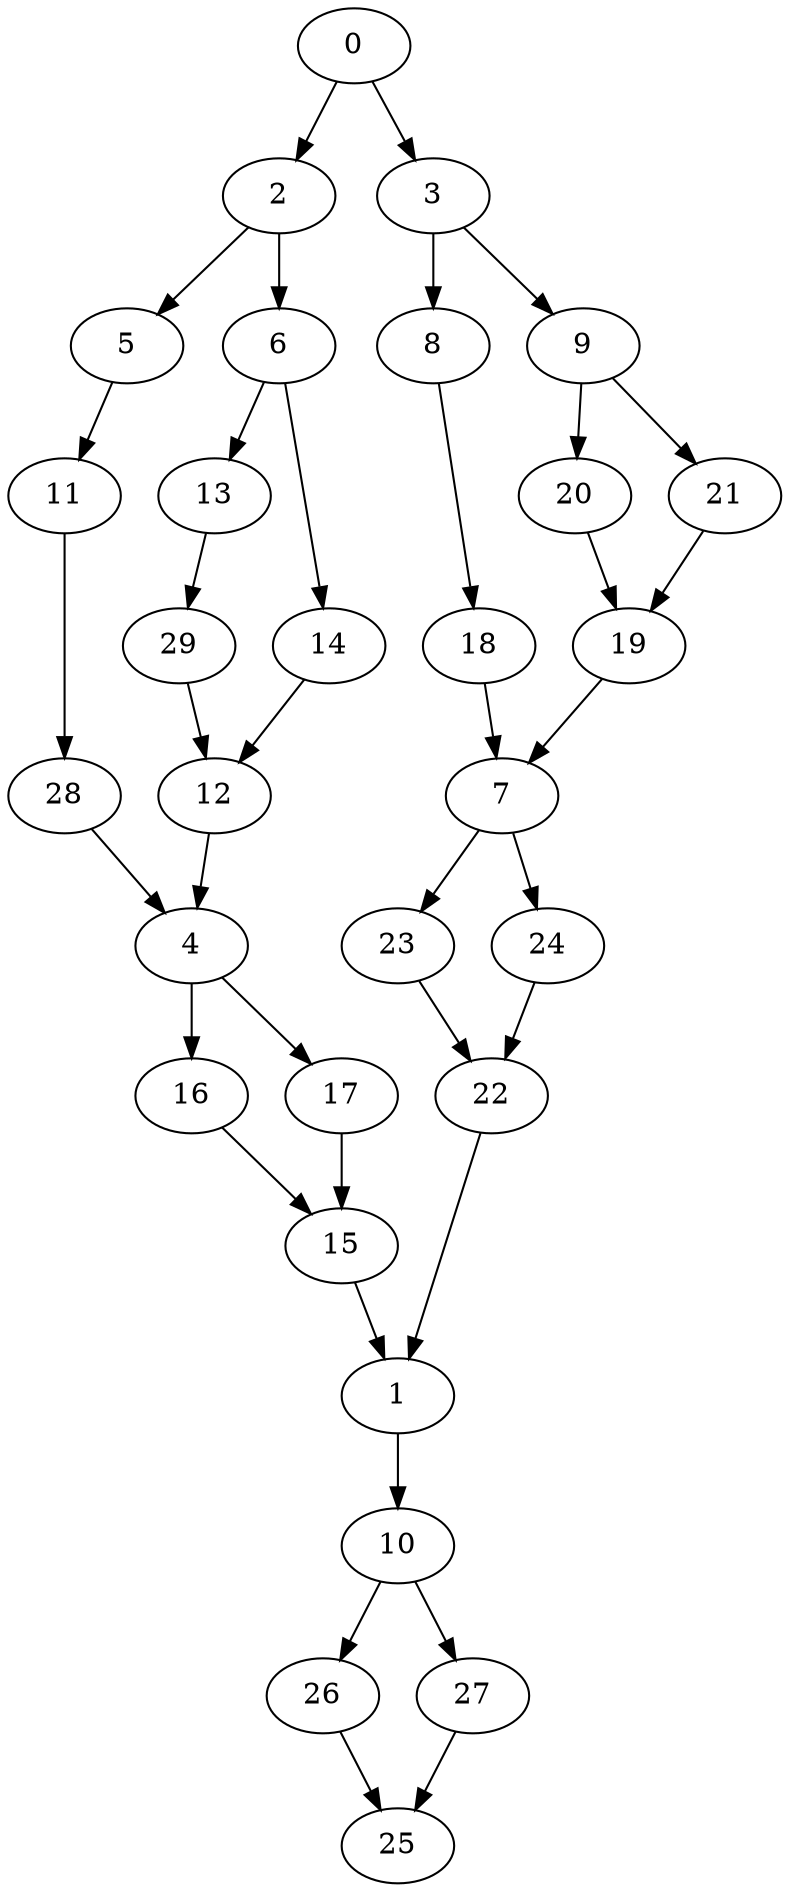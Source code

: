 digraph "SeriesParallel-MaxBf-2_Nodes_30_CCR_0.10_WeightType_Random" {
	0	 [Weight=40];
	2	 [Weight=79];
	0 -> 2	 [Weight=4];
	3	 [Weight=26];
	0 -> 3	 [Weight=6];
	1	 [Weight=79];
	10	 [Weight=132];
	1 -> 10	 [Weight=3];
	5	 [Weight=92];
	2 -> 5	 [Weight=8];
	6	 [Weight=119];
	2 -> 6	 [Weight=2];
	8	 [Weight=53];
	3 -> 8	 [Weight=4];
	9	 [Weight=66];
	3 -> 9	 [Weight=2];
	4	 [Weight=40];
	16	 [Weight=79];
	4 -> 16	 [Weight=5];
	17	 [Weight=53];
	4 -> 17	 [Weight=2];
	11	 [Weight=40];
	5 -> 11	 [Weight=9];
	13	 [Weight=79];
	6 -> 13	 [Weight=8];
	14	 [Weight=79];
	6 -> 14	 [Weight=2];
	7	 [Weight=92];
	23	 [Weight=66];
	7 -> 23	 [Weight=10];
	24	 [Weight=105];
	7 -> 24	 [Weight=5];
	18	 [Weight=92];
	8 -> 18	 [Weight=2];
	20	 [Weight=26];
	9 -> 20	 [Weight=5];
	21	 [Weight=26];
	9 -> 21	 [Weight=6];
	26	 [Weight=40];
	10 -> 26	 [Weight=9];
	27	 [Weight=40];
	10 -> 27	 [Weight=9];
	28	 [Weight=40];
	11 -> 28	 [Weight=7];
	12	 [Weight=92];
	12 -> 4	 [Weight=2];
	29	 [Weight=119];
	13 -> 29	 [Weight=6];
	14 -> 12	 [Weight=6];
	15	 [Weight=119];
	15 -> 1	 [Weight=5];
	16 -> 15	 [Weight=7];
	17 -> 15	 [Weight=4];
	18 -> 7	 [Weight=8];
	19	 [Weight=92];
	19 -> 7	 [Weight=5];
	20 -> 19	 [Weight=4];
	21 -> 19	 [Weight=10];
	22	 [Weight=40];
	22 -> 1	 [Weight=4];
	23 -> 22	 [Weight=10];
	24 -> 22	 [Weight=7];
	25	 [Weight=79];
	26 -> 25	 [Weight=5];
	27 -> 25	 [Weight=10];
	28 -> 4	 [Weight=4];
	29 -> 12	 [Weight=7];
}
